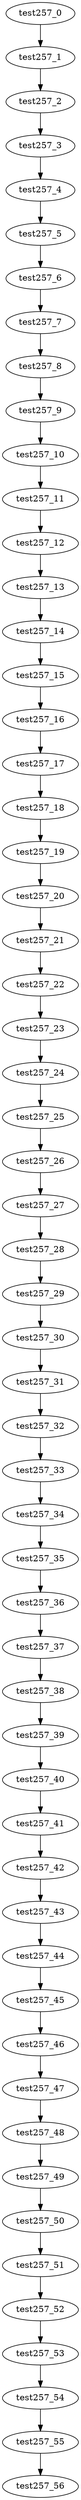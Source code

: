 digraph G {
test257_0->test257_1;
test257_1->test257_2;
test257_2->test257_3;
test257_3->test257_4;
test257_4->test257_5;
test257_5->test257_6;
test257_6->test257_7;
test257_7->test257_8;
test257_8->test257_9;
test257_9->test257_10;
test257_10->test257_11;
test257_11->test257_12;
test257_12->test257_13;
test257_13->test257_14;
test257_14->test257_15;
test257_15->test257_16;
test257_16->test257_17;
test257_17->test257_18;
test257_18->test257_19;
test257_19->test257_20;
test257_20->test257_21;
test257_21->test257_22;
test257_22->test257_23;
test257_23->test257_24;
test257_24->test257_25;
test257_25->test257_26;
test257_26->test257_27;
test257_27->test257_28;
test257_28->test257_29;
test257_29->test257_30;
test257_30->test257_31;
test257_31->test257_32;
test257_32->test257_33;
test257_33->test257_34;
test257_34->test257_35;
test257_35->test257_36;
test257_36->test257_37;
test257_37->test257_38;
test257_38->test257_39;
test257_39->test257_40;
test257_40->test257_41;
test257_41->test257_42;
test257_42->test257_43;
test257_43->test257_44;
test257_44->test257_45;
test257_45->test257_46;
test257_46->test257_47;
test257_47->test257_48;
test257_48->test257_49;
test257_49->test257_50;
test257_50->test257_51;
test257_51->test257_52;
test257_52->test257_53;
test257_53->test257_54;
test257_54->test257_55;
test257_55->test257_56;

}
